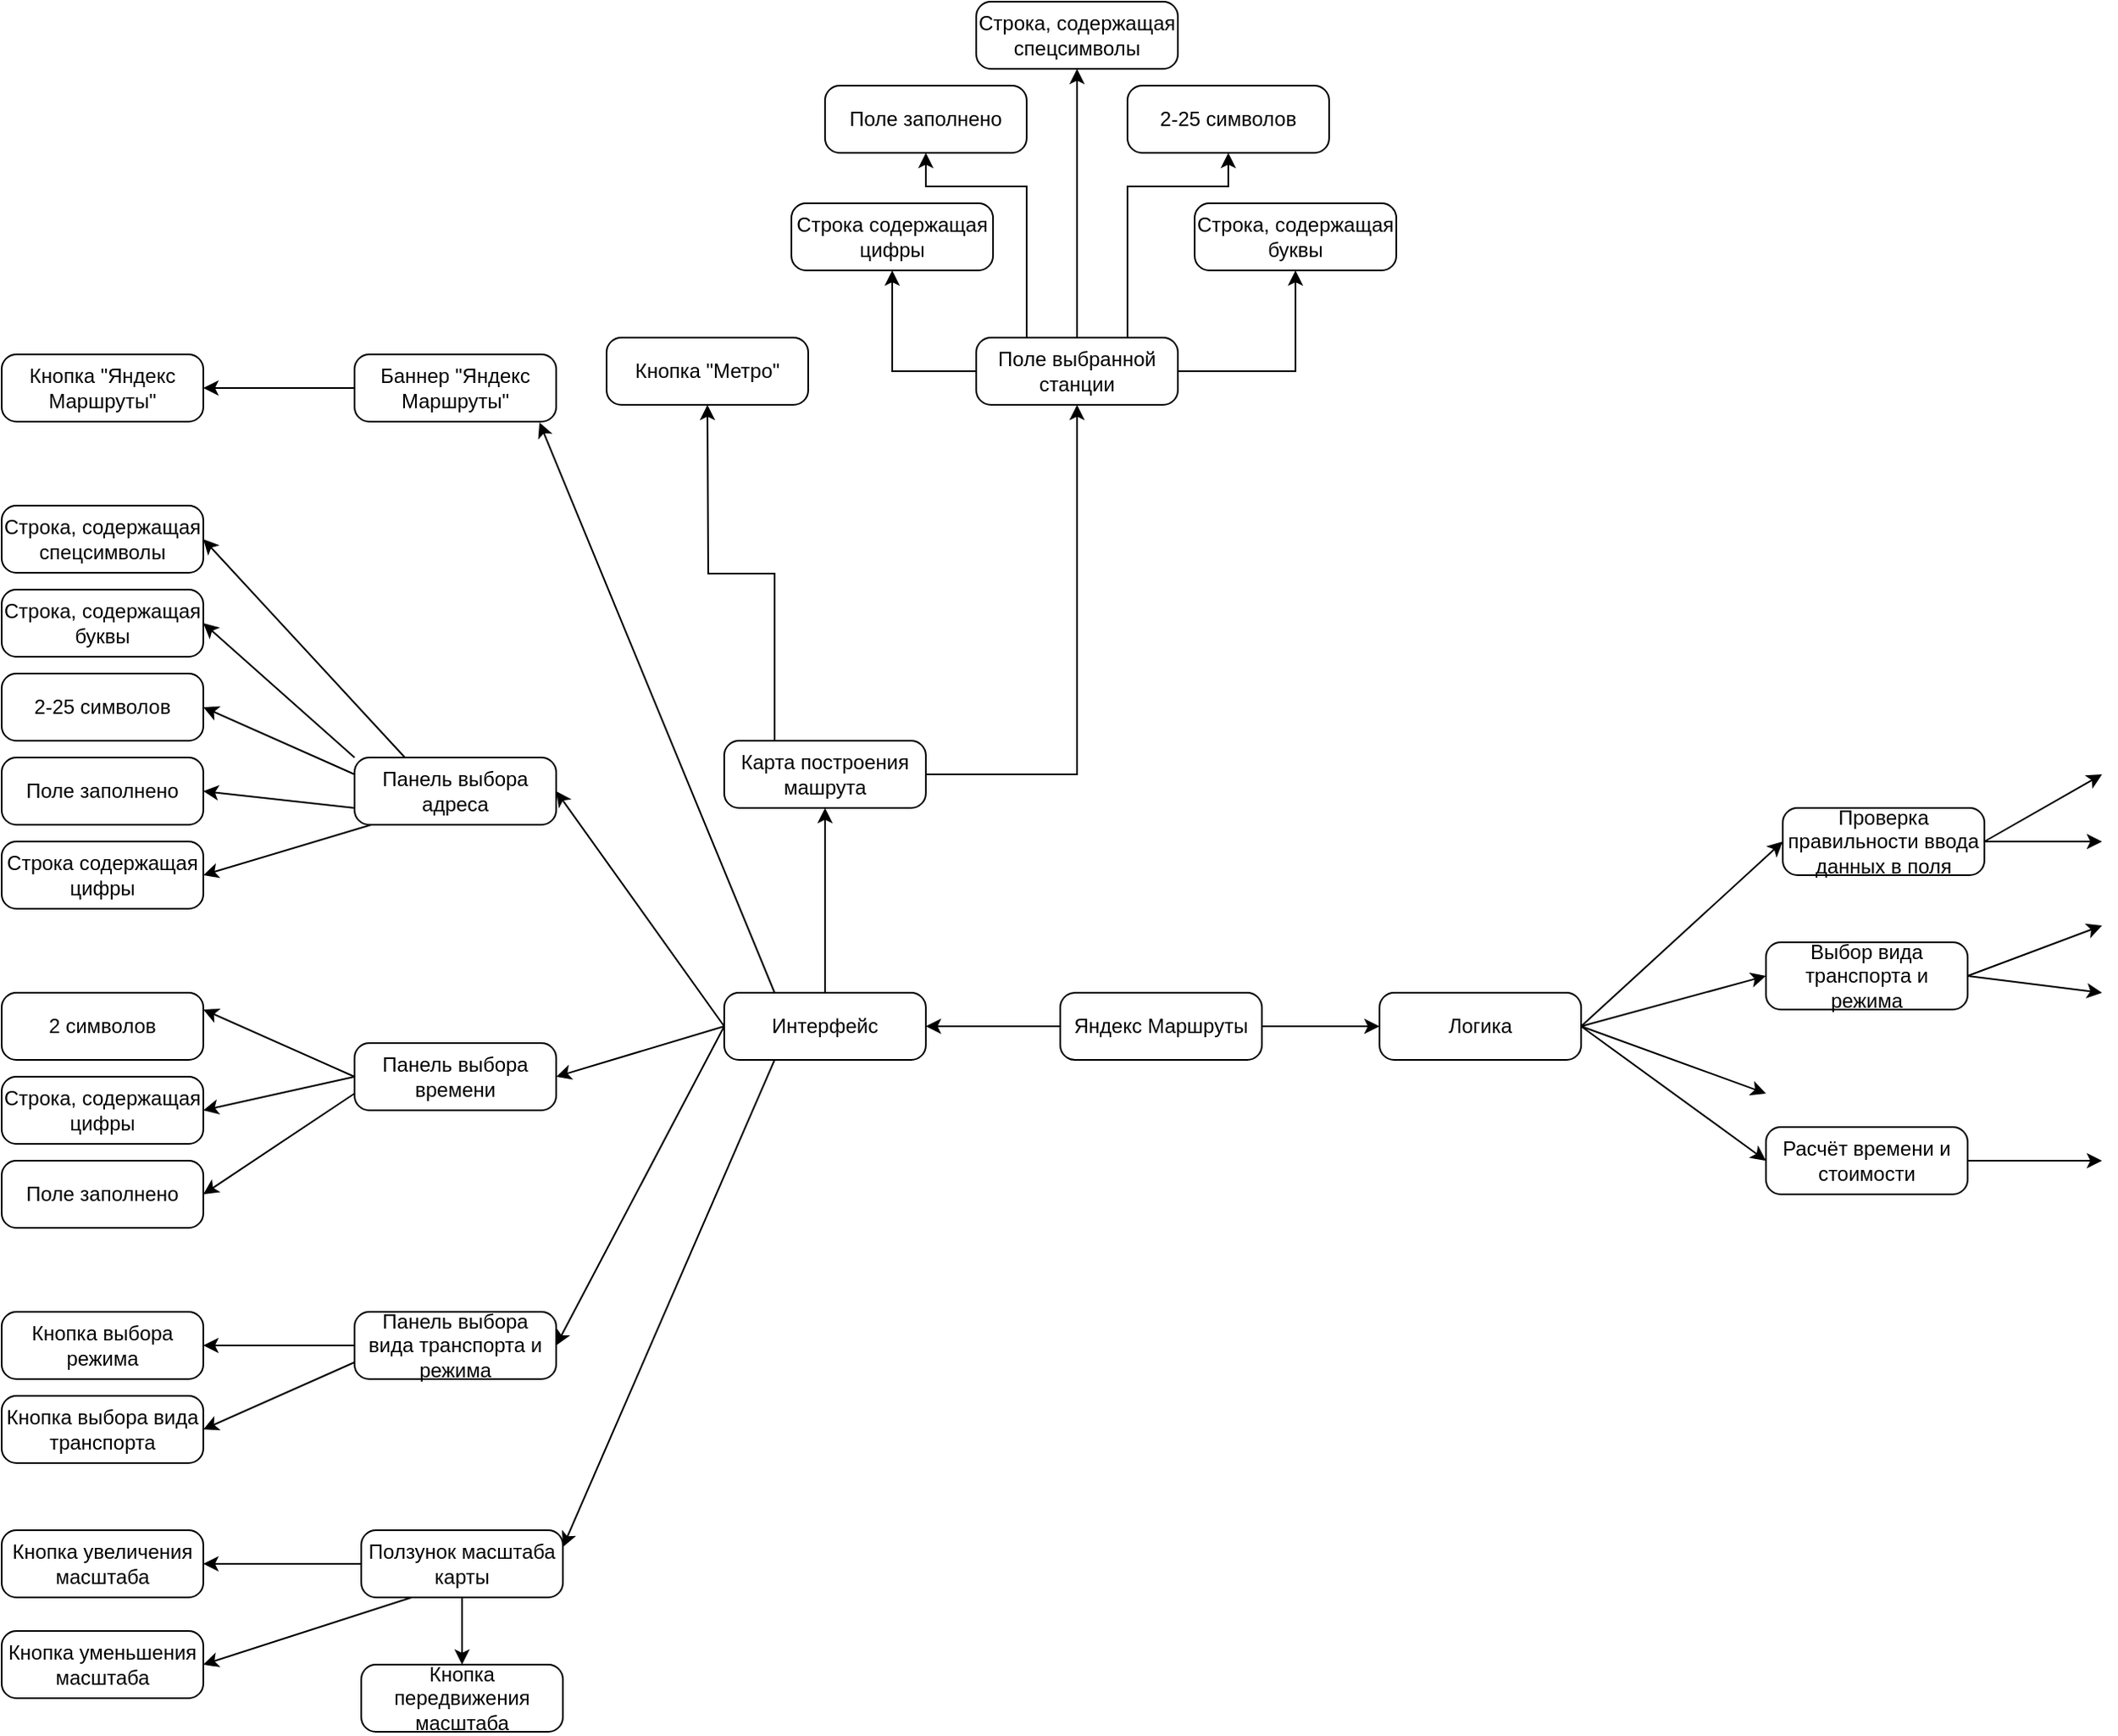 <mxfile version="16.5.3" type="github">
  <diagram id="-B3jU-nX_ELJhcBnxHz5" name="Page-1">
    <mxGraphModel dx="898" dy="510" grid="1" gridSize="10" guides="1" tooltips="1" connect="1" arrows="1" fold="1" page="1" pageScale="1" pageWidth="827" pageHeight="1169" math="0" shadow="0">
      <root>
        <mxCell id="0" />
        <mxCell id="1" parent="0" />
        <mxCell id="K0fkV404n5wf5iCCnifj-1" style="edgeStyle=none;rounded=0;orthogonalLoop=1;jettySize=auto;html=1;exitX=0;exitY=0.5;exitDx=0;exitDy=0;entryX=1;entryY=0.5;entryDx=0;entryDy=0;" parent="1" source="K0fkV404n5wf5iCCnifj-3" target="K0fkV404n5wf5iCCnifj-8" edge="1">
          <mxGeometry relative="1" as="geometry">
            <mxPoint x="640" y="730" as="targetPoint" />
          </mxGeometry>
        </mxCell>
        <mxCell id="K0fkV404n5wf5iCCnifj-2" style="edgeStyle=none;rounded=0;orthogonalLoop=1;jettySize=auto;html=1;exitX=1;exitY=0.5;exitDx=0;exitDy=0;" parent="1" source="K0fkV404n5wf5iCCnifj-3" edge="1">
          <mxGeometry relative="1" as="geometry">
            <mxPoint x="900" y="730" as="targetPoint" />
          </mxGeometry>
        </mxCell>
        <mxCell id="K0fkV404n5wf5iCCnifj-3" value="Яндекс Маршруты" style="rounded=1;whiteSpace=wrap;html=1;arcSize=22;" parent="1" vertex="1">
          <mxGeometry x="710" y="710" width="120" height="40" as="geometry" />
        </mxCell>
        <mxCell id="K0fkV404n5wf5iCCnifj-4" style="edgeStyle=none;rounded=0;orthogonalLoop=1;jettySize=auto;html=1;exitX=0;exitY=0.5;exitDx=0;exitDy=0;entryX=1;entryY=0.5;entryDx=0;entryDy=0;" parent="1" source="K0fkV404n5wf5iCCnifj-8" target="K0fkV404n5wf5iCCnifj-18" edge="1">
          <mxGeometry relative="1" as="geometry" />
        </mxCell>
        <mxCell id="K0fkV404n5wf5iCCnifj-5" style="rounded=0;orthogonalLoop=1;jettySize=auto;html=1;exitX=0;exitY=0.5;exitDx=0;exitDy=0;entryX=1;entryY=0.5;entryDx=0;entryDy=0;" parent="1" source="K0fkV404n5wf5iCCnifj-8" target="K0fkV404n5wf5iCCnifj-21" edge="1">
          <mxGeometry relative="1" as="geometry" />
        </mxCell>
        <mxCell id="K0fkV404n5wf5iCCnifj-6" style="edgeStyle=none;rounded=0;orthogonalLoop=1;jettySize=auto;html=1;exitX=0;exitY=0.5;exitDx=0;exitDy=0;entryX=1;entryY=0.5;entryDx=0;entryDy=0;" parent="1" source="K0fkV404n5wf5iCCnifj-8" target="K0fkV404n5wf5iCCnifj-32" edge="1">
          <mxGeometry relative="1" as="geometry" />
        </mxCell>
        <mxCell id="K0fkV404n5wf5iCCnifj-8" value="Интерфейс" style="rounded=1;whiteSpace=wrap;html=1;arcSize=22;" parent="1" vertex="1">
          <mxGeometry x="510" y="710" width="120" height="40" as="geometry" />
        </mxCell>
        <mxCell id="K0fkV404n5wf5iCCnifj-9" style="edgeStyle=none;rounded=0;orthogonalLoop=1;jettySize=auto;html=1;exitX=1;exitY=0.5;exitDx=0;exitDy=0;" parent="1" source="K0fkV404n5wf5iCCnifj-11" edge="1">
          <mxGeometry relative="1" as="geometry">
            <mxPoint x="1330" y="580" as="targetPoint" />
          </mxGeometry>
        </mxCell>
        <mxCell id="K0fkV404n5wf5iCCnifj-10" style="edgeStyle=none;rounded=0;orthogonalLoop=1;jettySize=auto;html=1;exitX=1;exitY=0.5;exitDx=0;exitDy=0;" parent="1" source="K0fkV404n5wf5iCCnifj-11" edge="1">
          <mxGeometry relative="1" as="geometry">
            <mxPoint x="1330" y="620" as="targetPoint" />
          </mxGeometry>
        </mxCell>
        <mxCell id="K0fkV404n5wf5iCCnifj-11" value="Проверка правильности ввода данных в поля" style="rounded=1;whiteSpace=wrap;html=1;arcSize=22;" parent="1" vertex="1">
          <mxGeometry x="1140" y="600" width="120" height="40" as="geometry" />
        </mxCell>
        <mxCell id="K0fkV404n5wf5iCCnifj-12" style="edgeStyle=none;rounded=0;orthogonalLoop=1;jettySize=auto;html=1;exitX=1;exitY=0.5;exitDx=0;exitDy=0;" parent="1" source="K0fkV404n5wf5iCCnifj-14" edge="1">
          <mxGeometry relative="1" as="geometry">
            <mxPoint x="1330" y="710" as="targetPoint" />
            <mxPoint x="1270" y="830" as="sourcePoint" />
          </mxGeometry>
        </mxCell>
        <mxCell id="K0fkV404n5wf5iCCnifj-13" style="edgeStyle=none;rounded=0;orthogonalLoop=1;jettySize=auto;html=1;exitX=1;exitY=0.5;exitDx=0;exitDy=0;" parent="1" source="K0fkV404n5wf5iCCnifj-14" edge="1">
          <mxGeometry relative="1" as="geometry">
            <mxPoint x="1330" y="670" as="targetPoint" />
          </mxGeometry>
        </mxCell>
        <mxCell id="K0fkV404n5wf5iCCnifj-14" value="Выбор вида транспорта и режима" style="rounded=1;whiteSpace=wrap;html=1;arcSize=22;" parent="1" vertex="1">
          <mxGeometry x="1130" y="680" width="120" height="40" as="geometry" />
        </mxCell>
        <mxCell id="K0fkV404n5wf5iCCnifj-16" style="edgeStyle=none;rounded=0;orthogonalLoop=1;jettySize=auto;html=1;exitX=0;exitY=0.5;exitDx=0;exitDy=0;entryX=1;entryY=0.5;entryDx=0;entryDy=0;" parent="1" source="K0fkV404n5wf5iCCnifj-18" target="xxuNc1f83KV-wvnaJaRy-2" edge="1">
          <mxGeometry relative="1" as="geometry">
            <mxPoint x="210" y="780" as="targetPoint" />
          </mxGeometry>
        </mxCell>
        <mxCell id="K0fkV404n5wf5iCCnifj-17" style="edgeStyle=none;rounded=0;orthogonalLoop=1;jettySize=auto;html=1;exitX=0;exitY=0.5;exitDx=0;exitDy=0;entryX=1;entryY=0.5;entryDx=0;entryDy=0;" parent="1" source="K0fkV404n5wf5iCCnifj-18" edge="1">
          <mxGeometry relative="1" as="geometry">
            <mxPoint x="200" y="720" as="targetPoint" />
          </mxGeometry>
        </mxCell>
        <mxCell id="K0fkV404n5wf5iCCnifj-18" value="Панель выбора времени" style="rounded=1;whiteSpace=wrap;html=1;arcSize=22;" parent="1" vertex="1">
          <mxGeometry x="290" y="740" width="120" height="40" as="geometry" />
        </mxCell>
        <mxCell id="K0fkV404n5wf5iCCnifj-20" style="edgeStyle=none;rounded=0;orthogonalLoop=1;jettySize=auto;html=1;exitX=0;exitY=0.25;exitDx=0;exitDy=0;entryX=1;entryY=0.5;entryDx=0;entryDy=0;" parent="1" source="K0fkV404n5wf5iCCnifj-21" target="xxuNc1f83KV-wvnaJaRy-4" edge="1">
          <mxGeometry relative="1" as="geometry">
            <mxPoint x="210" y="580" as="targetPoint" />
          </mxGeometry>
        </mxCell>
        <mxCell id="K0fkV404n5wf5iCCnifj-21" value="Панель выбора адреса" style="rounded=1;whiteSpace=wrap;html=1;arcSize=22;" parent="1" vertex="1">
          <mxGeometry x="290" y="570" width="120" height="40" as="geometry" />
        </mxCell>
        <mxCell id="K0fkV404n5wf5iCCnifj-23" style="edgeStyle=none;rounded=0;orthogonalLoop=1;jettySize=auto;html=1;exitX=1;exitY=0.5;exitDx=0;exitDy=0;entryX=0;entryY=0.5;entryDx=0;entryDy=0;" parent="1" source="K0fkV404n5wf5iCCnifj-27" target="K0fkV404n5wf5iCCnifj-14" edge="1">
          <mxGeometry relative="1" as="geometry" />
        </mxCell>
        <mxCell id="K0fkV404n5wf5iCCnifj-24" style="edgeStyle=none;rounded=0;orthogonalLoop=1;jettySize=auto;html=1;exitX=1;exitY=0.5;exitDx=0;exitDy=0;entryX=0;entryY=0.5;entryDx=0;entryDy=0;" parent="1" source="K0fkV404n5wf5iCCnifj-27" target="K0fkV404n5wf5iCCnifj-29" edge="1">
          <mxGeometry relative="1" as="geometry">
            <mxPoint x="1130" y="730" as="targetPoint" />
          </mxGeometry>
        </mxCell>
        <mxCell id="K0fkV404n5wf5iCCnifj-25" style="edgeStyle=none;rounded=0;orthogonalLoop=1;jettySize=auto;html=1;exitX=1;exitY=0.5;exitDx=0;exitDy=0;entryX=0;entryY=0.5;entryDx=0;entryDy=0;" parent="1" source="K0fkV404n5wf5iCCnifj-27" target="K0fkV404n5wf5iCCnifj-11" edge="1">
          <mxGeometry relative="1" as="geometry">
            <mxPoint x="1140" y="850" as="targetPoint" />
          </mxGeometry>
        </mxCell>
        <mxCell id="K0fkV404n5wf5iCCnifj-26" style="edgeStyle=none;rounded=0;orthogonalLoop=1;jettySize=auto;html=1;exitX=1;exitY=0.5;exitDx=0;exitDy=0;" parent="1" source="K0fkV404n5wf5iCCnifj-27" edge="1">
          <mxGeometry relative="1" as="geometry">
            <mxPoint x="1130" y="770" as="targetPoint" />
          </mxGeometry>
        </mxCell>
        <mxCell id="K0fkV404n5wf5iCCnifj-27" value="Логика" style="rounded=1;whiteSpace=wrap;html=1;arcSize=22;" parent="1" vertex="1">
          <mxGeometry x="900" y="710" width="120" height="40" as="geometry" />
        </mxCell>
        <mxCell id="K0fkV404n5wf5iCCnifj-28" style="edgeStyle=none;rounded=0;orthogonalLoop=1;jettySize=auto;html=1;exitX=1;exitY=0.5;exitDx=0;exitDy=0;" parent="1" source="K0fkV404n5wf5iCCnifj-29" edge="1">
          <mxGeometry relative="1" as="geometry">
            <mxPoint x="1330" y="810" as="targetPoint" />
          </mxGeometry>
        </mxCell>
        <mxCell id="K0fkV404n5wf5iCCnifj-29" value="Расчёт времени и стоимости" style="rounded=1;whiteSpace=wrap;html=1;arcSize=22;" parent="1" vertex="1">
          <mxGeometry x="1130" y="790" width="120" height="40" as="geometry" />
        </mxCell>
        <mxCell id="K0fkV404n5wf5iCCnifj-30" style="rounded=0;orthogonalLoop=1;jettySize=auto;html=1;exitX=0;exitY=0.5;exitDx=0;exitDy=0;entryX=1;entryY=0.5;entryDx=0;entryDy=0;" parent="1" edge="1" target="GE7ch425G3Su6_HWM75W-6" source="K0fkV404n5wf5iCCnifj-32">
          <mxGeometry relative="1" as="geometry">
            <mxPoint x="210" y="930" as="targetPoint" />
            <mxPoint x="280" y="920" as="sourcePoint" />
          </mxGeometry>
        </mxCell>
        <mxCell id="K0fkV404n5wf5iCCnifj-32" value="Панель выбора&lt;br&gt;вида транспорта и режима" style="rounded=1;whiteSpace=wrap;html=1;arcSize=22;" parent="1" vertex="1">
          <mxGeometry x="290" y="900" width="120" height="40" as="geometry" />
        </mxCell>
        <mxCell id="xxuNc1f83KV-wvnaJaRy-1" value="2 символов" style="rounded=1;whiteSpace=wrap;html=1;arcSize=22;" parent="1" vertex="1">
          <mxGeometry x="80" y="710" width="120" height="40" as="geometry" />
        </mxCell>
        <mxCell id="xxuNc1f83KV-wvnaJaRy-2" value="Строка, содержащая цифры" style="rounded=1;whiteSpace=wrap;html=1;arcSize=22;" parent="1" vertex="1">
          <mxGeometry x="80" y="760" width="120" height="40" as="geometry" />
        </mxCell>
        <mxCell id="xxuNc1f83KV-wvnaJaRy-4" value="2-25 символов" style="rounded=1;whiteSpace=wrap;html=1;arcSize=22;" parent="1" vertex="1">
          <mxGeometry x="80" y="520" width="120" height="40" as="geometry" />
        </mxCell>
        <mxCell id="xxuNc1f83KV-wvnaJaRy-6" value="Строка, содержащая буквы" style="rounded=1;whiteSpace=wrap;html=1;arcSize=22;" parent="1" vertex="1">
          <mxGeometry x="80" y="470" width="120" height="40" as="geometry" />
        </mxCell>
        <mxCell id="xxuNc1f83KV-wvnaJaRy-7" style="edgeStyle=none;rounded=0;orthogonalLoop=1;jettySize=auto;html=1;entryX=1;entryY=0.5;entryDx=0;entryDy=0;" parent="1" target="xxuNc1f83KV-wvnaJaRy-6" edge="1">
          <mxGeometry relative="1" as="geometry">
            <mxPoint x="210" y="575" as="targetPoint" />
            <mxPoint x="290" y="570" as="sourcePoint" />
            <Array as="points" />
          </mxGeometry>
        </mxCell>
        <mxCell id="xxuNc1f83KV-wvnaJaRy-8" value="Поле заполнено" style="rounded=1;whiteSpace=wrap;html=1;arcSize=22;" parent="1" vertex="1">
          <mxGeometry x="80" y="810" width="120" height="40" as="geometry" />
        </mxCell>
        <mxCell id="xxuNc1f83KV-wvnaJaRy-9" style="edgeStyle=none;rounded=0;orthogonalLoop=1;jettySize=auto;html=1;exitX=0;exitY=0.75;exitDx=0;exitDy=0;entryX=1;entryY=0.5;entryDx=0;entryDy=0;" parent="1" source="K0fkV404n5wf5iCCnifj-18" target="xxuNc1f83KV-wvnaJaRy-8" edge="1">
          <mxGeometry relative="1" as="geometry">
            <mxPoint x="210" y="780" as="targetPoint" />
            <mxPoint x="290" y="770" as="sourcePoint" />
          </mxGeometry>
        </mxCell>
        <mxCell id="xxuNc1f83KV-wvnaJaRy-10" value="Поле заполнено" style="rounded=1;whiteSpace=wrap;html=1;arcSize=22;" parent="1" vertex="1">
          <mxGeometry x="80" y="570" width="120" height="40" as="geometry" />
        </mxCell>
        <mxCell id="xxuNc1f83KV-wvnaJaRy-11" style="edgeStyle=none;rounded=0;orthogonalLoop=1;jettySize=auto;html=1;entryX=1;entryY=0.5;entryDx=0;entryDy=0;exitX=0;exitY=0.75;exitDx=0;exitDy=0;" parent="1" target="xxuNc1f83KV-wvnaJaRy-10" edge="1" source="K0fkV404n5wf5iCCnifj-21">
          <mxGeometry relative="1" as="geometry">
            <mxPoint x="210" y="600" as="targetPoint" />
            <mxPoint x="290" y="615" as="sourcePoint" />
          </mxGeometry>
        </mxCell>
        <mxCell id="GE7ch425G3Su6_HWM75W-6" value="Кнопка выбора режима" style="rounded=1;whiteSpace=wrap;html=1;arcSize=22;" vertex="1" parent="1">
          <mxGeometry x="80" y="900" width="120" height="40" as="geometry" />
        </mxCell>
        <mxCell id="GE7ch425G3Su6_HWM75W-7" value="Кнопка выбора вида транспорта" style="rounded=1;whiteSpace=wrap;html=1;arcSize=22;" vertex="1" parent="1">
          <mxGeometry x="80" y="950" width="120" height="40" as="geometry" />
        </mxCell>
        <mxCell id="GE7ch425G3Su6_HWM75W-8" style="rounded=0;orthogonalLoop=1;jettySize=auto;html=1;exitX=0;exitY=0.75;exitDx=0;exitDy=0;entryX=1;entryY=0.5;entryDx=0;entryDy=0;" edge="1" parent="1" source="K0fkV404n5wf5iCCnifj-32" target="GE7ch425G3Su6_HWM75W-7">
          <mxGeometry relative="1" as="geometry">
            <mxPoint x="210" y="930" as="targetPoint" />
            <mxPoint x="300" y="930" as="sourcePoint" />
          </mxGeometry>
        </mxCell>
        <mxCell id="GE7ch425G3Su6_HWM75W-9" style="edgeStyle=none;rounded=0;orthogonalLoop=1;jettySize=auto;html=1;exitX=0;exitY=0.5;exitDx=0;exitDy=0;entryX=1;entryY=0.25;entryDx=0;entryDy=0;" edge="1" parent="1" target="GE7ch425G3Su6_HWM75W-10">
          <mxGeometry relative="1" as="geometry">
            <mxPoint x="540" y="750" as="sourcePoint" />
            <mxPoint x="400" y="1010" as="targetPoint" />
          </mxGeometry>
        </mxCell>
        <mxCell id="GE7ch425G3Su6_HWM75W-11" style="edgeStyle=orthogonalEdgeStyle;rounded=0;orthogonalLoop=1;jettySize=auto;html=1;entryX=1;entryY=0.5;entryDx=0;entryDy=0;" edge="1" parent="1" source="GE7ch425G3Su6_HWM75W-10" target="GE7ch425G3Su6_HWM75W-12">
          <mxGeometry relative="1" as="geometry">
            <mxPoint x="190" y="1050" as="targetPoint" />
          </mxGeometry>
        </mxCell>
        <mxCell id="GE7ch425G3Su6_HWM75W-16" style="edgeStyle=orthogonalEdgeStyle;rounded=0;orthogonalLoop=1;jettySize=auto;html=1;exitX=0.5;exitY=1;exitDx=0;exitDy=0;entryX=0.5;entryY=0;entryDx=0;entryDy=0;" edge="1" parent="1" source="GE7ch425G3Su6_HWM75W-10" target="GE7ch425G3Su6_HWM75W-15">
          <mxGeometry relative="1" as="geometry" />
        </mxCell>
        <mxCell id="GE7ch425G3Su6_HWM75W-10" value="Ползунок масштаба карты" style="rounded=1;whiteSpace=wrap;html=1;arcSize=22;" vertex="1" parent="1">
          <mxGeometry x="294" y="1030" width="120" height="40" as="geometry" />
        </mxCell>
        <mxCell id="GE7ch425G3Su6_HWM75W-12" value="Кнопка увеличения масштаба" style="rounded=1;whiteSpace=wrap;html=1;arcSize=22;" vertex="1" parent="1">
          <mxGeometry x="80" y="1030" width="120" height="40" as="geometry" />
        </mxCell>
        <mxCell id="GE7ch425G3Su6_HWM75W-13" value="Кнопка уменьшения масштаба" style="rounded=1;whiteSpace=wrap;html=1;arcSize=22;" vertex="1" parent="1">
          <mxGeometry x="80" y="1090" width="120" height="40" as="geometry" />
        </mxCell>
        <mxCell id="GE7ch425G3Su6_HWM75W-14" style="rounded=0;orthogonalLoop=1;jettySize=auto;html=1;exitX=0.25;exitY=1;exitDx=0;exitDy=0;entryX=1;entryY=0.5;entryDx=0;entryDy=0;" edge="1" parent="1" source="GE7ch425G3Su6_HWM75W-10" target="GE7ch425G3Su6_HWM75W-13">
          <mxGeometry relative="1" as="geometry">
            <mxPoint x="210" y="980" as="targetPoint" />
            <mxPoint x="300" y="940" as="sourcePoint" />
            <Array as="points" />
          </mxGeometry>
        </mxCell>
        <mxCell id="GE7ch425G3Su6_HWM75W-15" value="Кнопка передвижения масштаба" style="rounded=1;whiteSpace=wrap;html=1;arcSize=22;" vertex="1" parent="1">
          <mxGeometry x="294" y="1110" width="120" height="40" as="geometry" />
        </mxCell>
        <mxCell id="GE7ch425G3Su6_HWM75W-18" style="rounded=0;orthogonalLoop=1;jettySize=auto;html=1;exitX=0.25;exitY=0;exitDx=0;exitDy=0;entryX=0.917;entryY=1.012;entryDx=0;entryDy=0;entryPerimeter=0;" edge="1" parent="1" source="K0fkV404n5wf5iCCnifj-8" target="GE7ch425G3Su6_HWM75W-19">
          <mxGeometry relative="1" as="geometry">
            <mxPoint x="520.0" y="740" as="sourcePoint" />
            <mxPoint x="390" y="460" as="targetPoint" />
            <Array as="points" />
          </mxGeometry>
        </mxCell>
        <mxCell id="GE7ch425G3Su6_HWM75W-20" style="edgeStyle=orthogonalEdgeStyle;rounded=0;orthogonalLoop=1;jettySize=auto;html=1;entryX=1;entryY=0.5;entryDx=0;entryDy=0;" edge="1" parent="1" source="GE7ch425G3Su6_HWM75W-19" target="GE7ch425G3Su6_HWM75W-21">
          <mxGeometry relative="1" as="geometry">
            <mxPoint x="200" y="390" as="targetPoint" />
          </mxGeometry>
        </mxCell>
        <mxCell id="GE7ch425G3Su6_HWM75W-19" value="Баннер &quot;Яндекс Маршруты&quot;" style="rounded=1;whiteSpace=wrap;html=1;arcSize=22;" vertex="1" parent="1">
          <mxGeometry x="290" y="330" width="120" height="40" as="geometry" />
        </mxCell>
        <mxCell id="GE7ch425G3Su6_HWM75W-21" value="Кнопка &quot;Яндекс Маршруты&quot;" style="rounded=1;whiteSpace=wrap;html=1;arcSize=22;" vertex="1" parent="1">
          <mxGeometry x="80" y="330" width="120" height="40" as="geometry" />
        </mxCell>
        <mxCell id="GE7ch425G3Su6_HWM75W-23" style="rounded=0;orthogonalLoop=1;jettySize=auto;html=1;exitX=0.5;exitY=0;exitDx=0;exitDy=0;" edge="1" parent="1" source="K0fkV404n5wf5iCCnifj-8">
          <mxGeometry relative="1" as="geometry">
            <mxPoint x="639.98" y="680" as="sourcePoint" />
            <mxPoint x="570" y="600" as="targetPoint" />
            <Array as="points" />
          </mxGeometry>
        </mxCell>
        <mxCell id="GE7ch425G3Su6_HWM75W-25" style="edgeStyle=orthogonalEdgeStyle;rounded=0;orthogonalLoop=1;jettySize=auto;html=1;exitX=0.25;exitY=0;exitDx=0;exitDy=0;" edge="1" parent="1" source="GE7ch425G3Su6_HWM75W-24">
          <mxGeometry relative="1" as="geometry">
            <mxPoint x="500" y="360" as="targetPoint" />
          </mxGeometry>
        </mxCell>
        <mxCell id="GE7ch425G3Su6_HWM75W-27" style="edgeStyle=orthogonalEdgeStyle;rounded=0;orthogonalLoop=1;jettySize=auto;html=1;entryX=0.5;entryY=1;entryDx=0;entryDy=0;" edge="1" parent="1" source="GE7ch425G3Su6_HWM75W-24" target="GE7ch425G3Su6_HWM75W-28">
          <mxGeometry relative="1" as="geometry">
            <mxPoint x="630" y="360" as="targetPoint" />
          </mxGeometry>
        </mxCell>
        <mxCell id="GE7ch425G3Su6_HWM75W-24" value="Карта построения машрута" style="rounded=1;whiteSpace=wrap;html=1;arcSize=22;" vertex="1" parent="1">
          <mxGeometry x="510" y="560" width="120" height="40" as="geometry" />
        </mxCell>
        <mxCell id="GE7ch425G3Su6_HWM75W-26" value="Кнопка &quot;Метро&quot;" style="rounded=1;whiteSpace=wrap;html=1;arcSize=22;" vertex="1" parent="1">
          <mxGeometry x="440" y="320" width="120" height="40" as="geometry" />
        </mxCell>
        <mxCell id="GE7ch425G3Su6_HWM75W-39" style="edgeStyle=orthogonalEdgeStyle;rounded=0;orthogonalLoop=1;jettySize=auto;html=1;entryX=0.5;entryY=1;entryDx=0;entryDy=0;" edge="1" parent="1" source="GE7ch425G3Su6_HWM75W-28" target="GE7ch425G3Su6_HWM75W-35">
          <mxGeometry relative="1" as="geometry">
            <Array as="points">
              <mxPoint x="690" y="230" />
              <mxPoint x="630" y="230" />
            </Array>
          </mxGeometry>
        </mxCell>
        <mxCell id="GE7ch425G3Su6_HWM75W-40" style="edgeStyle=orthogonalEdgeStyle;rounded=0;orthogonalLoop=1;jettySize=auto;html=1;entryX=0.5;entryY=1;entryDx=0;entryDy=0;" edge="1" parent="1" source="GE7ch425G3Su6_HWM75W-28" target="GE7ch425G3Su6_HWM75W-36">
          <mxGeometry relative="1" as="geometry" />
        </mxCell>
        <mxCell id="GE7ch425G3Su6_HWM75W-42" style="edgeStyle=orthogonalEdgeStyle;rounded=0;orthogonalLoop=1;jettySize=auto;html=1;entryX=0.5;entryY=1;entryDx=0;entryDy=0;" edge="1" parent="1" source="GE7ch425G3Su6_HWM75W-28" target="GE7ch425G3Su6_HWM75W-34">
          <mxGeometry relative="1" as="geometry" />
        </mxCell>
        <mxCell id="GE7ch425G3Su6_HWM75W-28" value="Поле выбранной станции" style="rounded=1;whiteSpace=wrap;html=1;arcSize=22;" vertex="1" parent="1">
          <mxGeometry x="660" y="320" width="120" height="40" as="geometry" />
        </mxCell>
        <mxCell id="GE7ch425G3Su6_HWM75W-29" value="Строка, содержащая спецсимволы" style="rounded=1;whiteSpace=wrap;html=1;arcSize=22;" vertex="1" parent="1">
          <mxGeometry x="80" y="420" width="120" height="40" as="geometry" />
        </mxCell>
        <mxCell id="GE7ch425G3Su6_HWM75W-30" style="edgeStyle=none;rounded=0;orthogonalLoop=1;jettySize=auto;html=1;exitX=0.25;exitY=0;exitDx=0;exitDy=0;entryX=1;entryY=0.5;entryDx=0;entryDy=0;" edge="1" parent="1" source="K0fkV404n5wf5iCCnifj-21" target="GE7ch425G3Su6_HWM75W-29">
          <mxGeometry relative="1" as="geometry">
            <mxPoint x="210" y="590" as="targetPoint" />
            <mxPoint x="300" y="590" as="sourcePoint" />
          </mxGeometry>
        </mxCell>
        <mxCell id="GE7ch425G3Su6_HWM75W-31" value="Строка содержащая цифры" style="rounded=1;whiteSpace=wrap;html=1;arcSize=22;" vertex="1" parent="1">
          <mxGeometry x="80" y="620" width="120" height="40" as="geometry" />
        </mxCell>
        <mxCell id="GE7ch425G3Su6_HWM75W-32" style="edgeStyle=none;rounded=0;orthogonalLoop=1;jettySize=auto;html=1;entryX=1;entryY=0.5;entryDx=0;entryDy=0;exitX=0;exitY=0.75;exitDx=0;exitDy=0;" edge="1" parent="1" target="GE7ch425G3Su6_HWM75W-31">
          <mxGeometry relative="1" as="geometry">
            <mxPoint x="210" y="600" as="targetPoint" />
            <mxPoint x="300" y="610" as="sourcePoint" />
          </mxGeometry>
        </mxCell>
        <mxCell id="GE7ch425G3Su6_HWM75W-33" value="2-25 символов" style="rounded=1;whiteSpace=wrap;html=1;arcSize=22;" vertex="1" parent="1">
          <mxGeometry x="750" y="170" width="120" height="40" as="geometry" />
        </mxCell>
        <mxCell id="GE7ch425G3Su6_HWM75W-34" value="Строка, содержащая буквы" style="rounded=1;whiteSpace=wrap;html=1;arcSize=22;" vertex="1" parent="1">
          <mxGeometry x="790" y="240" width="120" height="40" as="geometry" />
        </mxCell>
        <mxCell id="GE7ch425G3Su6_HWM75W-35" value="Поле заполнено" style="rounded=1;whiteSpace=wrap;html=1;arcSize=22;" vertex="1" parent="1">
          <mxGeometry x="570" y="170" width="120" height="40" as="geometry" />
        </mxCell>
        <mxCell id="GE7ch425G3Su6_HWM75W-36" value="Строка, содержащая спецсимволы" style="rounded=1;whiteSpace=wrap;html=1;arcSize=22;" vertex="1" parent="1">
          <mxGeometry x="660" y="120" width="120" height="40" as="geometry" />
        </mxCell>
        <mxCell id="GE7ch425G3Su6_HWM75W-37" value="Строка содержащая цифры" style="rounded=1;whiteSpace=wrap;html=1;arcSize=22;" vertex="1" parent="1">
          <mxGeometry x="550" y="240" width="120" height="40" as="geometry" />
        </mxCell>
        <mxCell id="GE7ch425G3Su6_HWM75W-38" style="edgeStyle=orthogonalEdgeStyle;rounded=0;orthogonalLoop=1;jettySize=auto;html=1;exitX=0;exitY=0.5;exitDx=0;exitDy=0;entryX=0.5;entryY=1;entryDx=0;entryDy=0;" edge="1" parent="1" source="GE7ch425G3Su6_HWM75W-28" target="GE7ch425G3Su6_HWM75W-37">
          <mxGeometry relative="1" as="geometry">
            <mxPoint x="610" y="320.0" as="targetPoint" />
            <mxPoint x="650" y="520.0" as="sourcePoint" />
          </mxGeometry>
        </mxCell>
        <mxCell id="GE7ch425G3Su6_HWM75W-41" style="edgeStyle=orthogonalEdgeStyle;rounded=0;orthogonalLoop=1;jettySize=auto;html=1;exitX=0.75;exitY=0;exitDx=0;exitDy=0;entryX=0.5;entryY=1;entryDx=0;entryDy=0;" edge="1" parent="1" source="GE7ch425G3Su6_HWM75W-28" target="GE7ch425G3Su6_HWM75W-33">
          <mxGeometry relative="1" as="geometry">
            <mxPoint x="700.034" y="330" as="sourcePoint" />
            <mxPoint x="780" y="230" as="targetPoint" />
            <Array as="points">
              <mxPoint x="750" y="230" />
              <mxPoint x="810" y="230" />
            </Array>
          </mxGeometry>
        </mxCell>
      </root>
    </mxGraphModel>
  </diagram>
</mxfile>
